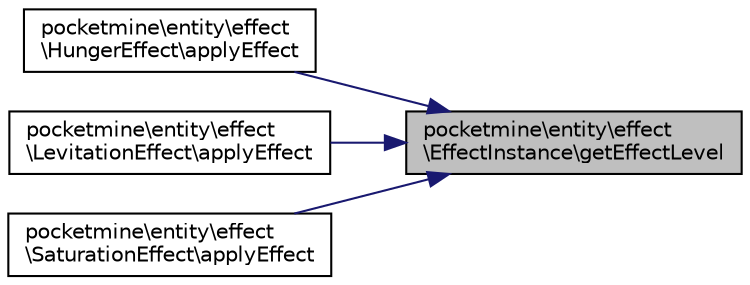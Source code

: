 digraph "pocketmine\entity\effect\EffectInstance\getEffectLevel"
{
 // INTERACTIVE_SVG=YES
 // LATEX_PDF_SIZE
  edge [fontname="Helvetica",fontsize="10",labelfontname="Helvetica",labelfontsize="10"];
  node [fontname="Helvetica",fontsize="10",shape=record];
  rankdir="RL";
  Node1 [label="pocketmine\\entity\\effect\l\\EffectInstance\\getEffectLevel",height=0.2,width=0.4,color="black", fillcolor="grey75", style="filled", fontcolor="black",tooltip=" "];
  Node1 -> Node2 [dir="back",color="midnightblue",fontsize="10",style="solid",fontname="Helvetica"];
  Node2 [label="pocketmine\\entity\\effect\l\\HungerEffect\\applyEffect",height=0.2,width=0.4,color="black", fillcolor="white", style="filled",URL="$d2/d93/classpocketmine_1_1entity_1_1effect_1_1_hunger_effect.html#ad87756ab79179dded1bb4eb713e506eb",tooltip=" "];
  Node1 -> Node3 [dir="back",color="midnightblue",fontsize="10",style="solid",fontname="Helvetica"];
  Node3 [label="pocketmine\\entity\\effect\l\\LevitationEffect\\applyEffect",height=0.2,width=0.4,color="black", fillcolor="white", style="filled",URL="$dd/d43/classpocketmine_1_1entity_1_1effect_1_1_levitation_effect.html#ac8c2a223648c77bdc7343973a732159a",tooltip=" "];
  Node1 -> Node4 [dir="back",color="midnightblue",fontsize="10",style="solid",fontname="Helvetica"];
  Node4 [label="pocketmine\\entity\\effect\l\\SaturationEffect\\applyEffect",height=0.2,width=0.4,color="black", fillcolor="white", style="filled",URL="$d2/d3b/classpocketmine_1_1entity_1_1effect_1_1_saturation_effect.html#a07cbe046bbc03ee70423b2aa65515bc8",tooltip=" "];
}
